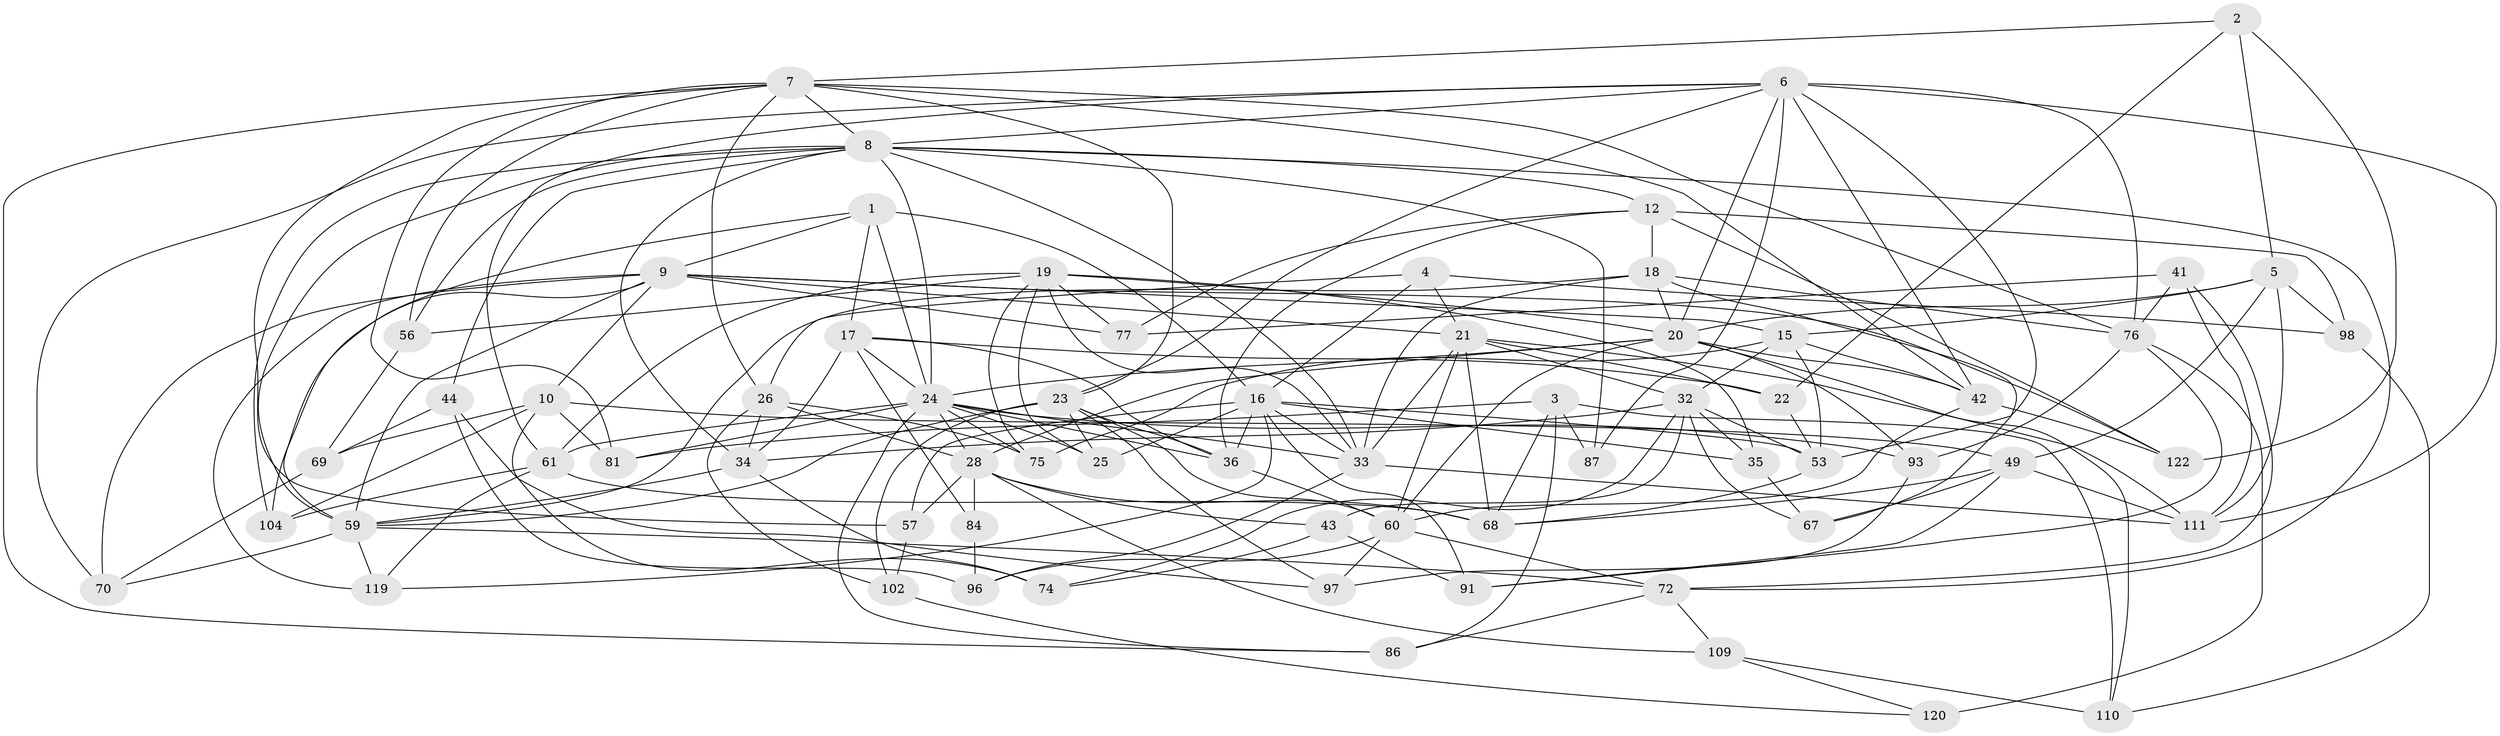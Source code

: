 // original degree distribution, {4: 1.0}
// Generated by graph-tools (version 1.1) at 2025/16/03/09/25 04:16:13]
// undirected, 66 vertices, 189 edges
graph export_dot {
graph [start="1"]
  node [color=gray90,style=filled];
  1 [super="+99"];
  2;
  3 [super="+113"];
  4;
  5 [super="+103"];
  6 [super="+123+115"];
  7 [super="+78+38+14"];
  8 [super="+13+46"];
  9 [super="+117+11"];
  10 [super="+51"];
  12 [super="+30"];
  15 [super="+48"];
  16 [super="+89+29"];
  17 [super="+31"];
  18 [super="+105+100"];
  19 [super="+39+27"];
  20 [super="+40+58+54"];
  21 [super="+121+107"];
  22;
  23 [super="+64+73"];
  24 [super="+71+106+83"];
  25;
  26 [super="+37"];
  28 [super="+50+85"];
  32 [super="+80"];
  33 [super="+47"];
  34 [super="+55"];
  35;
  36 [super="+52"];
  41;
  42 [super="+66"];
  43;
  44;
  49 [super="+65"];
  53 [super="+79"];
  56;
  57;
  59 [super="+90+62"];
  60 [super="+128+116"];
  61 [super="+92"];
  67;
  68 [super="+114"];
  69;
  70;
  72 [super="+130"];
  74;
  75;
  76 [super="+101+126"];
  77;
  81;
  84;
  86;
  87;
  91;
  93;
  96;
  97;
  98;
  102;
  104;
  109;
  110;
  111 [super="+112"];
  119;
  120;
  122;
  1 -- 9;
  1 -- 59;
  1 -- 17;
  1 -- 16;
  1 -- 24 [weight=2];
  2 -- 122;
  2 -- 22;
  2 -- 7;
  2 -- 5;
  3 -- 68;
  3 -- 87 [weight=2];
  3 -- 81;
  3 -- 86;
  3 -- 110;
  4 -- 98;
  4 -- 26;
  4 -- 16;
  4 -- 21;
  5 -- 15;
  5 -- 111;
  5 -- 49;
  5 -- 98;
  5 -- 20;
  6 -- 20;
  6 -- 70;
  6 -- 87;
  6 -- 42;
  6 -- 111;
  6 -- 8;
  6 -- 76;
  6 -- 61;
  6 -- 53;
  6 -- 23;
  7 -- 56;
  7 -- 26;
  7 -- 86;
  7 -- 23;
  7 -- 81;
  7 -- 57;
  7 -- 42;
  7 -- 76;
  7 -- 8;
  8 -- 87;
  8 -- 56;
  8 -- 59 [weight=2];
  8 -- 72;
  8 -- 24 [weight=2];
  8 -- 33;
  8 -- 34;
  8 -- 12;
  8 -- 104;
  8 -- 44;
  9 -- 122;
  9 -- 10;
  9 -- 70;
  9 -- 119;
  9 -- 104;
  9 -- 77;
  9 -- 15;
  9 -- 21;
  9 -- 59;
  10 -- 81;
  10 -- 104;
  10 -- 49;
  10 -- 69;
  10 -- 74;
  12 -- 77;
  12 -- 18;
  12 -- 98;
  12 -- 36;
  12 -- 122;
  15 -- 75;
  15 -- 53;
  15 -- 42;
  15 -- 32;
  16 -- 35;
  16 -- 25;
  16 -- 57;
  16 -- 33;
  16 -- 36;
  16 -- 53;
  16 -- 119;
  16 -- 91;
  17 -- 84;
  17 -- 34;
  17 -- 22;
  17 -- 36;
  17 -- 24;
  18 -- 67;
  18 -- 59;
  18 -- 76;
  18 -- 33;
  18 -- 20;
  19 -- 75;
  19 -- 56;
  19 -- 25;
  19 -- 33;
  19 -- 61;
  19 -- 35;
  19 -- 20;
  19 -- 77;
  20 -- 110;
  20 -- 93;
  20 -- 28;
  20 -- 60;
  20 -- 42;
  20 -- 24;
  21 -- 33;
  21 -- 68;
  21 -- 22;
  21 -- 111;
  21 -- 60;
  21 -- 32;
  22 -- 53;
  23 -- 97;
  23 -- 60;
  23 -- 36;
  23 -- 25;
  23 -- 59;
  23 -- 102;
  24 -- 33;
  24 -- 36;
  24 -- 75;
  24 -- 81;
  24 -- 28 [weight=2];
  24 -- 93;
  24 -- 25;
  24 -- 61;
  24 -- 86;
  26 -- 34;
  26 -- 75;
  26 -- 28;
  26 -- 102;
  28 -- 43;
  28 -- 84 [weight=2];
  28 -- 57;
  28 -- 68;
  28 -- 109;
  32 -- 74;
  32 -- 34;
  32 -- 35;
  32 -- 67;
  32 -- 53;
  32 -- 43;
  33 -- 96;
  33 -- 111;
  34 -- 74;
  34 -- 59;
  35 -- 67;
  36 -- 60;
  41 -- 72;
  41 -- 77;
  41 -- 111;
  41 -- 76;
  42 -- 122;
  42 -- 60;
  43 -- 91;
  43 -- 74;
  44 -- 69;
  44 -- 96;
  44 -- 97;
  49 -- 68;
  49 -- 67;
  49 -- 91;
  49 -- 111;
  53 -- 68;
  56 -- 69;
  57 -- 102;
  59 -- 70;
  59 -- 119;
  59 -- 72;
  60 -- 97;
  60 -- 96;
  60 -- 72;
  61 -- 119;
  61 -- 104;
  61 -- 68;
  69 -- 70;
  72 -- 109;
  72 -- 86;
  76 -- 120 [weight=2];
  76 -- 91;
  76 -- 93;
  84 -- 96;
  93 -- 97;
  98 -- 110;
  102 -- 120;
  109 -- 120;
  109 -- 110;
}

